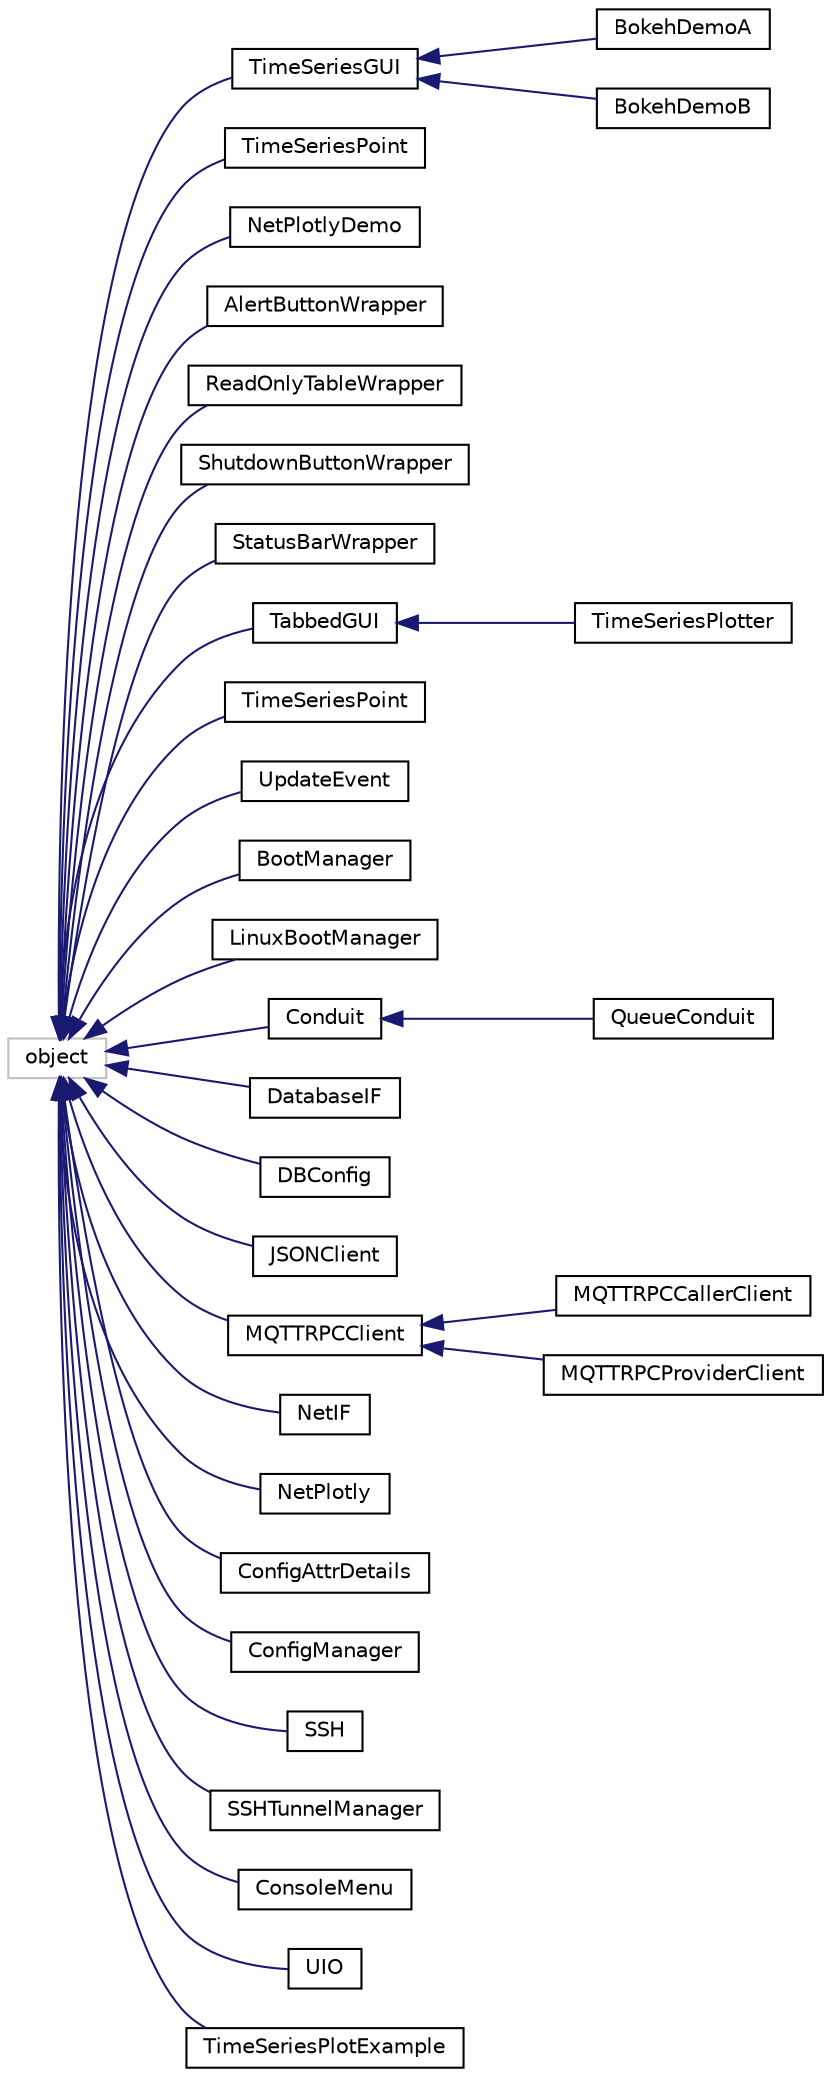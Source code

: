 digraph "Graphical Class Hierarchy"
{
 // LATEX_PDF_SIZE
  edge [fontname="Helvetica",fontsize="10",labelfontname="Helvetica",labelfontsize="10"];
  node [fontname="Helvetica",fontsize="10",shape=record];
  rankdir="LR";
  Node11 [label="object",height=0.2,width=0.4,color="grey75", fillcolor="white", style="filled",tooltip=" "];
  Node11 -> Node0 [dir="back",color="midnightblue",fontsize="10",style="solid",fontname="Helvetica"];
  Node0 [label="TimeSeriesGUI",height=0.2,width=0.4,color="black", fillcolor="white", style="filled",URL="$classbokeh__demo_1_1TimeSeriesGUI.html",tooltip=" "];
  Node0 -> Node1 [dir="back",color="midnightblue",fontsize="10",style="solid",fontname="Helvetica"];
  Node1 [label="BokehDemoA",height=0.2,width=0.4,color="black", fillcolor="white", style="filled",URL="$classbokeh__demo_1_1BokehDemoA.html",tooltip=" "];
  Node0 -> Node2 [dir="back",color="midnightblue",fontsize="10",style="solid",fontname="Helvetica"];
  Node2 [label="BokehDemoB",height=0.2,width=0.4,color="black", fillcolor="white", style="filled",URL="$classbokeh__demo_1_1BokehDemoB.html",tooltip=" "];
  Node11 -> Node15 [dir="back",color="midnightblue",fontsize="10",style="solid",fontname="Helvetica"];
  Node15 [label="TimeSeriesPoint",height=0.2,width=0.4,color="black", fillcolor="white", style="filled",URL="$classbokeh__demo_1_1TimeSeriesPoint.html",tooltip=" "];
  Node11 -> Node16 [dir="back",color="midnightblue",fontsize="10",style="solid",fontname="Helvetica"];
  Node16 [label="NetPlotlyDemo",height=0.2,width=0.4,color="black", fillcolor="white", style="filled",URL="$classnetplotly__demo_1_1NetPlotlyDemo.html",tooltip=" "];
  Node11 -> Node17 [dir="back",color="midnightblue",fontsize="10",style="solid",fontname="Helvetica"];
  Node17 [label="AlertButtonWrapper",height=0.2,width=0.4,color="black", fillcolor="white", style="filled",URL="$classp3lib_1_1bokeh__gui_1_1AlertButtonWrapper.html",tooltip=" "];
  Node11 -> Node18 [dir="back",color="midnightblue",fontsize="10",style="solid",fontname="Helvetica"];
  Node18 [label="ReadOnlyTableWrapper",height=0.2,width=0.4,color="black", fillcolor="white", style="filled",URL="$classp3lib_1_1bokeh__gui_1_1ReadOnlyTableWrapper.html",tooltip=" "];
  Node11 -> Node19 [dir="back",color="midnightblue",fontsize="10",style="solid",fontname="Helvetica"];
  Node19 [label="ShutdownButtonWrapper",height=0.2,width=0.4,color="black", fillcolor="white", style="filled",URL="$classp3lib_1_1bokeh__gui_1_1ShutdownButtonWrapper.html",tooltip=" "];
  Node11 -> Node20 [dir="back",color="midnightblue",fontsize="10",style="solid",fontname="Helvetica"];
  Node20 [label="StatusBarWrapper",height=0.2,width=0.4,color="black", fillcolor="white", style="filled",URL="$classp3lib_1_1bokeh__gui_1_1StatusBarWrapper.html",tooltip=" "];
  Node11 -> Node21 [dir="back",color="midnightblue",fontsize="10",style="solid",fontname="Helvetica"];
  Node21 [label="TabbedGUI",height=0.2,width=0.4,color="black", fillcolor="white", style="filled",URL="$classp3lib_1_1bokeh__gui_1_1TabbedGUI.html",tooltip=" "];
  Node21 -> Node22 [dir="back",color="midnightblue",fontsize="10",style="solid",fontname="Helvetica"];
  Node22 [label="TimeSeriesPlotter",height=0.2,width=0.4,color="black", fillcolor="white", style="filled",URL="$classp3lib_1_1bokeh__gui_1_1TimeSeriesPlotter.html",tooltip=" "];
  Node11 -> Node23 [dir="back",color="midnightblue",fontsize="10",style="solid",fontname="Helvetica"];
  Node23 [label="TimeSeriesPoint",height=0.2,width=0.4,color="black", fillcolor="white", style="filled",URL="$classp3lib_1_1bokeh__gui_1_1TimeSeriesPoint.html",tooltip=" "];
  Node11 -> Node24 [dir="back",color="midnightblue",fontsize="10",style="solid",fontname="Helvetica"];
  Node24 [label="UpdateEvent",height=0.2,width=0.4,color="black", fillcolor="white", style="filled",URL="$classp3lib_1_1bokeh__gui_1_1UpdateEvent.html",tooltip=" "];
  Node11 -> Node25 [dir="back",color="midnightblue",fontsize="10",style="solid",fontname="Helvetica"];
  Node25 [label="BootManager",height=0.2,width=0.4,color="black", fillcolor="white", style="filled",URL="$classp3lib_1_1boot__manager_1_1BootManager.html",tooltip=" "];
  Node11 -> Node26 [dir="back",color="midnightblue",fontsize="10",style="solid",fontname="Helvetica"];
  Node26 [label="LinuxBootManager",height=0.2,width=0.4,color="black", fillcolor="white", style="filled",URL="$classp3lib_1_1boot__manager_1_1LinuxBootManager.html",tooltip=" "];
  Node11 -> Node27 [dir="back",color="midnightblue",fontsize="10",style="solid",fontname="Helvetica"];
  Node27 [label="Conduit",height=0.2,width=0.4,color="black", fillcolor="white", style="filled",URL="$classp3lib_1_1conduit_1_1Conduit.html",tooltip=" "];
  Node27 -> Node28 [dir="back",color="midnightblue",fontsize="10",style="solid",fontname="Helvetica"];
  Node28 [label="QueueConduit",height=0.2,width=0.4,color="black", fillcolor="white", style="filled",URL="$classp3lib_1_1conduit_1_1QueueConduit.html",tooltip=" "];
  Node11 -> Node29 [dir="back",color="midnightblue",fontsize="10",style="solid",fontname="Helvetica"];
  Node29 [label="DatabaseIF",height=0.2,width=0.4,color="black", fillcolor="white", style="filled",URL="$classp3lib_1_1database__if_1_1DatabaseIF.html",tooltip=" "];
  Node11 -> Node30 [dir="back",color="midnightblue",fontsize="10",style="solid",fontname="Helvetica"];
  Node30 [label="DBConfig",height=0.2,width=0.4,color="black", fillcolor="white", style="filled",URL="$classp3lib_1_1database__if_1_1DBConfig.html",tooltip=" "];
  Node11 -> Node31 [dir="back",color="midnightblue",fontsize="10",style="solid",fontname="Helvetica"];
  Node31 [label="JSONClient",height=0.2,width=0.4,color="black", fillcolor="white", style="filled",URL="$classp3lib_1_1json__networking_1_1JSONClient.html",tooltip=" "];
  Node11 -> Node32 [dir="back",color="midnightblue",fontsize="10",style="solid",fontname="Helvetica"];
  Node32 [label="MQTTRPCClient",height=0.2,width=0.4,color="black", fillcolor="white", style="filled",URL="$classp3lib_1_1mqtt__rpc_1_1MQTTRPCClient.html",tooltip=" "];
  Node32 -> Node33 [dir="back",color="midnightblue",fontsize="10",style="solid",fontname="Helvetica"];
  Node33 [label="MQTTRPCCallerClient",height=0.2,width=0.4,color="black", fillcolor="white", style="filled",URL="$classp3lib_1_1mqtt__rpc_1_1MQTTRPCCallerClient.html",tooltip=" "];
  Node32 -> Node34 [dir="back",color="midnightblue",fontsize="10",style="solid",fontname="Helvetica"];
  Node34 [label="MQTTRPCProviderClient",height=0.2,width=0.4,color="black", fillcolor="white", style="filled",URL="$classp3lib_1_1mqtt__rpc_1_1MQTTRPCProviderClient.html",tooltip=" "];
  Node11 -> Node35 [dir="back",color="midnightblue",fontsize="10",style="solid",fontname="Helvetica"];
  Node35 [label="NetIF",height=0.2,width=0.4,color="black", fillcolor="white", style="filled",URL="$classp3lib_1_1netif_1_1NetIF.html",tooltip=" "];
  Node11 -> Node36 [dir="back",color="midnightblue",fontsize="10",style="solid",fontname="Helvetica"];
  Node36 [label="NetPlotly",height=0.2,width=0.4,color="black", fillcolor="white", style="filled",URL="$classp3lib_1_1netplotly_1_1NetPlotly.html",tooltip=" "];
  Node11 -> Node37 [dir="back",color="midnightblue",fontsize="10",style="solid",fontname="Helvetica"];
  Node37 [label="ConfigAttrDetails",height=0.2,width=0.4,color="black", fillcolor="white", style="filled",URL="$classp3lib_1_1pconfig_1_1ConfigAttrDetails.html",tooltip=" "];
  Node11 -> Node38 [dir="back",color="midnightblue",fontsize="10",style="solid",fontname="Helvetica"];
  Node38 [label="ConfigManager",height=0.2,width=0.4,color="black", fillcolor="white", style="filled",URL="$classp3lib_1_1pconfig_1_1ConfigManager.html",tooltip=" "];
  Node11 -> Node39 [dir="back",color="midnightblue",fontsize="10",style="solid",fontname="Helvetica"];
  Node39 [label="SSH",height=0.2,width=0.4,color="black", fillcolor="white", style="filled",URL="$classp3lib_1_1ssh_1_1SSH.html",tooltip=" "];
  Node11 -> Node40 [dir="back",color="midnightblue",fontsize="10",style="solid",fontname="Helvetica"];
  Node40 [label="SSHTunnelManager",height=0.2,width=0.4,color="black", fillcolor="white", style="filled",URL="$classp3lib_1_1ssh_1_1SSHTunnelManager.html",tooltip=" "];
  Node11 -> Node41 [dir="back",color="midnightblue",fontsize="10",style="solid",fontname="Helvetica"];
  Node41 [label="ConsoleMenu",height=0.2,width=0.4,color="black", fillcolor="white", style="filled",URL="$classp3lib_1_1uio_1_1ConsoleMenu.html",tooltip=" "];
  Node11 -> Node42 [dir="back",color="midnightblue",fontsize="10",style="solid",fontname="Helvetica"];
  Node42 [label="UIO",height=0.2,width=0.4,color="black", fillcolor="white", style="filled",URL="$classp3lib_1_1uio_1_1UIO.html",tooltip=" "];
  Node11 -> Node43 [dir="back",color="midnightblue",fontsize="10",style="solid",fontname="Helvetica"];
  Node43 [label="TimeSeriesPlotExample",height=0.2,width=0.4,color="black", fillcolor="white", style="filled",URL="$classtime__series__plot__example_1_1TimeSeriesPlotExample.html",tooltip=" "];
}
